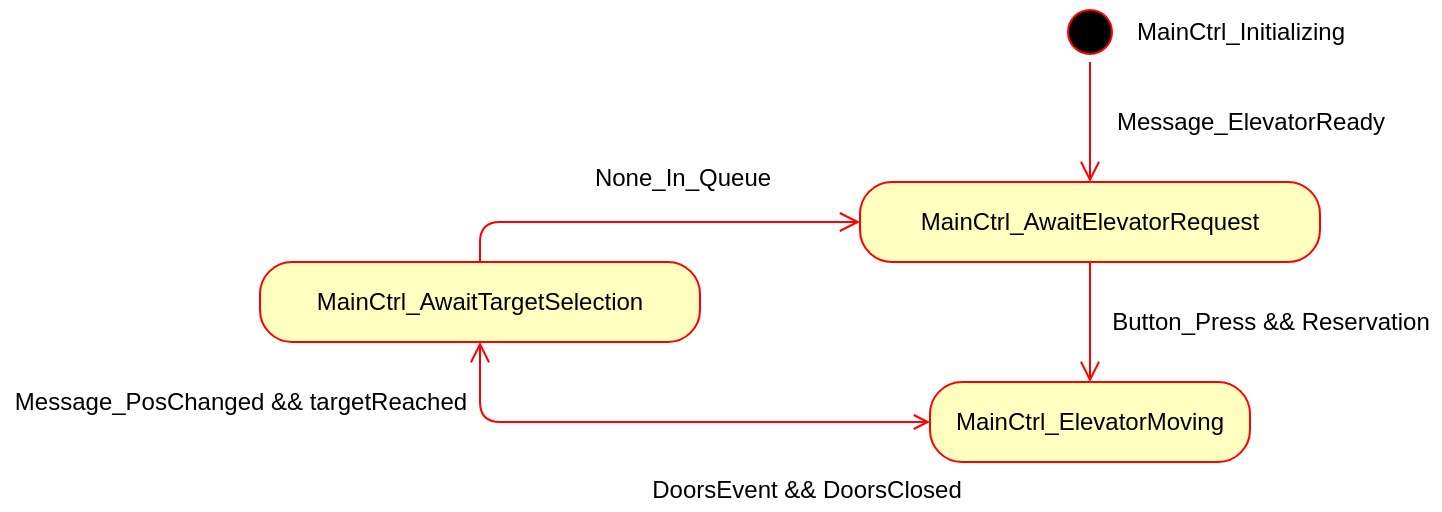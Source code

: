 <mxfile version="12.5.1" type="device"><diagram name="Page-1" id="58cdce13-f638-feb5-8d6f-7d28b1aa9fa0"><mxGraphModel dx="782" dy="469" grid="1" gridSize="10" guides="1" tooltips="1" connect="1" arrows="1" fold="1" page="1" pageScale="1" pageWidth="1100" pageHeight="850" background="#ffffff" math="0" shadow="0"><root><mxCell id="0"/><mxCell id="1" parent="0"/><mxCell id="5DksU5HRLsMXTC2V1Siz-1" value="" style="ellipse;html=1;shape=startState;fillColor=#000000;strokeColor=#ff0000;" vertex="1" parent="1"><mxGeometry x="530" y="60" width="30" height="30" as="geometry"/></mxCell><mxCell id="5DksU5HRLsMXTC2V1Siz-2" value="" style="edgeStyle=orthogonalEdgeStyle;html=1;verticalAlign=bottom;endArrow=open;endSize=8;strokeColor=#ff0000;" edge="1" source="5DksU5HRLsMXTC2V1Siz-1" parent="1"><mxGeometry relative="1" as="geometry"><mxPoint x="545" y="150" as="targetPoint"/><Array as="points"><mxPoint x="545" y="110"/><mxPoint x="545" y="110"/></Array></mxGeometry></mxCell><mxCell id="5DksU5HRLsMXTC2V1Siz-3" value="MainCtrl_Initializing" style="text;html=1;align=center;verticalAlign=middle;resizable=0;points=[];autosize=1;" vertex="1" parent="1"><mxGeometry x="560" y="65" width="120" height="20" as="geometry"/></mxCell><mxCell id="5DksU5HRLsMXTC2V1Siz-4" value="MainCtrl_AwaitElevatorRequest" style="rounded=1;whiteSpace=wrap;html=1;arcSize=40;fontColor=#000000;fillColor=#ffffc0;strokeColor=#ff0000;" vertex="1" parent="1"><mxGeometry x="430" y="150" width="230" height="40" as="geometry"/></mxCell><mxCell id="5DksU5HRLsMXTC2V1Siz-5" value="" style="edgeStyle=orthogonalEdgeStyle;html=1;verticalAlign=bottom;endArrow=open;endSize=8;strokeColor=#ff0000;" edge="1" source="5DksU5HRLsMXTC2V1Siz-4" parent="1"><mxGeometry relative="1" as="geometry"><mxPoint x="545" y="250" as="targetPoint"/></mxGeometry></mxCell><mxCell id="5DksU5HRLsMXTC2V1Siz-6" value="Message_ElevatorReady" style="text;html=1;align=center;verticalAlign=middle;resizable=0;points=[];autosize=1;" vertex="1" parent="1"><mxGeometry x="550" y="110" width="150" height="20" as="geometry"/></mxCell><mxCell id="5DksU5HRLsMXTC2V1Siz-7" value="MainCtrl_ElevatorMoving" style="rounded=1;whiteSpace=wrap;html=1;arcSize=40;fontColor=#000000;fillColor=#ffffc0;strokeColor=#ff0000;" vertex="1" parent="1"><mxGeometry x="465" y="250" width="160" height="40" as="geometry"/></mxCell><mxCell id="5DksU5HRLsMXTC2V1Siz-8" value="" style="edgeStyle=orthogonalEdgeStyle;html=1;verticalAlign=bottom;endArrow=open;endSize=8;strokeColor=#ff0000;startArrow=open;startFill=0;" edge="1" source="5DksU5HRLsMXTC2V1Siz-7" parent="1" target="5DksU5HRLsMXTC2V1Siz-10"><mxGeometry relative="1" as="geometry"><mxPoint x="490" y="380" as="targetPoint"/></mxGeometry></mxCell><mxCell id="5DksU5HRLsMXTC2V1Siz-9" value="Button_Press &amp;amp;&amp;amp; Reservation" style="text;html=1;align=center;verticalAlign=middle;resizable=0;points=[];autosize=1;" vertex="1" parent="1"><mxGeometry x="550" y="210" width="170" height="20" as="geometry"/></mxCell><mxCell id="5DksU5HRLsMXTC2V1Siz-10" value="MainCtrl_AwaitTargetSelection" style="rounded=1;whiteSpace=wrap;html=1;arcSize=40;fontColor=#000000;fillColor=#ffffc0;strokeColor=#ff0000;" vertex="1" parent="1"><mxGeometry x="130" y="190" width="220" height="40" as="geometry"/></mxCell><mxCell id="5DksU5HRLsMXTC2V1Siz-11" value="" style="edgeStyle=orthogonalEdgeStyle;html=1;verticalAlign=bottom;endArrow=open;endSize=8;strokeColor=#ff0000;entryX=0;entryY=0.5;entryDx=0;entryDy=0;" edge="1" source="5DksU5HRLsMXTC2V1Siz-10" parent="1" target="5DksU5HRLsMXTC2V1Siz-4"><mxGeometry relative="1" as="geometry"><mxPoint x="240" y="290" as="targetPoint"/><Array as="points"><mxPoint x="240" y="170"/></Array></mxGeometry></mxCell><mxCell id="5DksU5HRLsMXTC2V1Siz-12" value="Message_PosChanged &amp;amp;&amp;amp; targetReached" style="text;html=1;align=center;verticalAlign=middle;resizable=0;points=[];autosize=1;" vertex="1" parent="1"><mxGeometry y="250" width="240" height="20" as="geometry"/></mxCell><mxCell id="5DksU5HRLsMXTC2V1Siz-13" value="DoorsEvent &amp;amp;&amp;amp; DoorsClosed" style="text;html=1;align=center;verticalAlign=middle;resizable=0;points=[];autosize=1;" vertex="1" parent="1"><mxGeometry x="318" y="294" width="170" height="20" as="geometry"/></mxCell><mxCell id="5DksU5HRLsMXTC2V1Siz-14" value="None_In_Queue" style="text;html=1;align=center;verticalAlign=middle;resizable=0;points=[];autosize=1;" vertex="1" parent="1"><mxGeometry x="291" y="138" width="100" height="20" as="geometry"/></mxCell></root></mxGraphModel></diagram></mxfile>